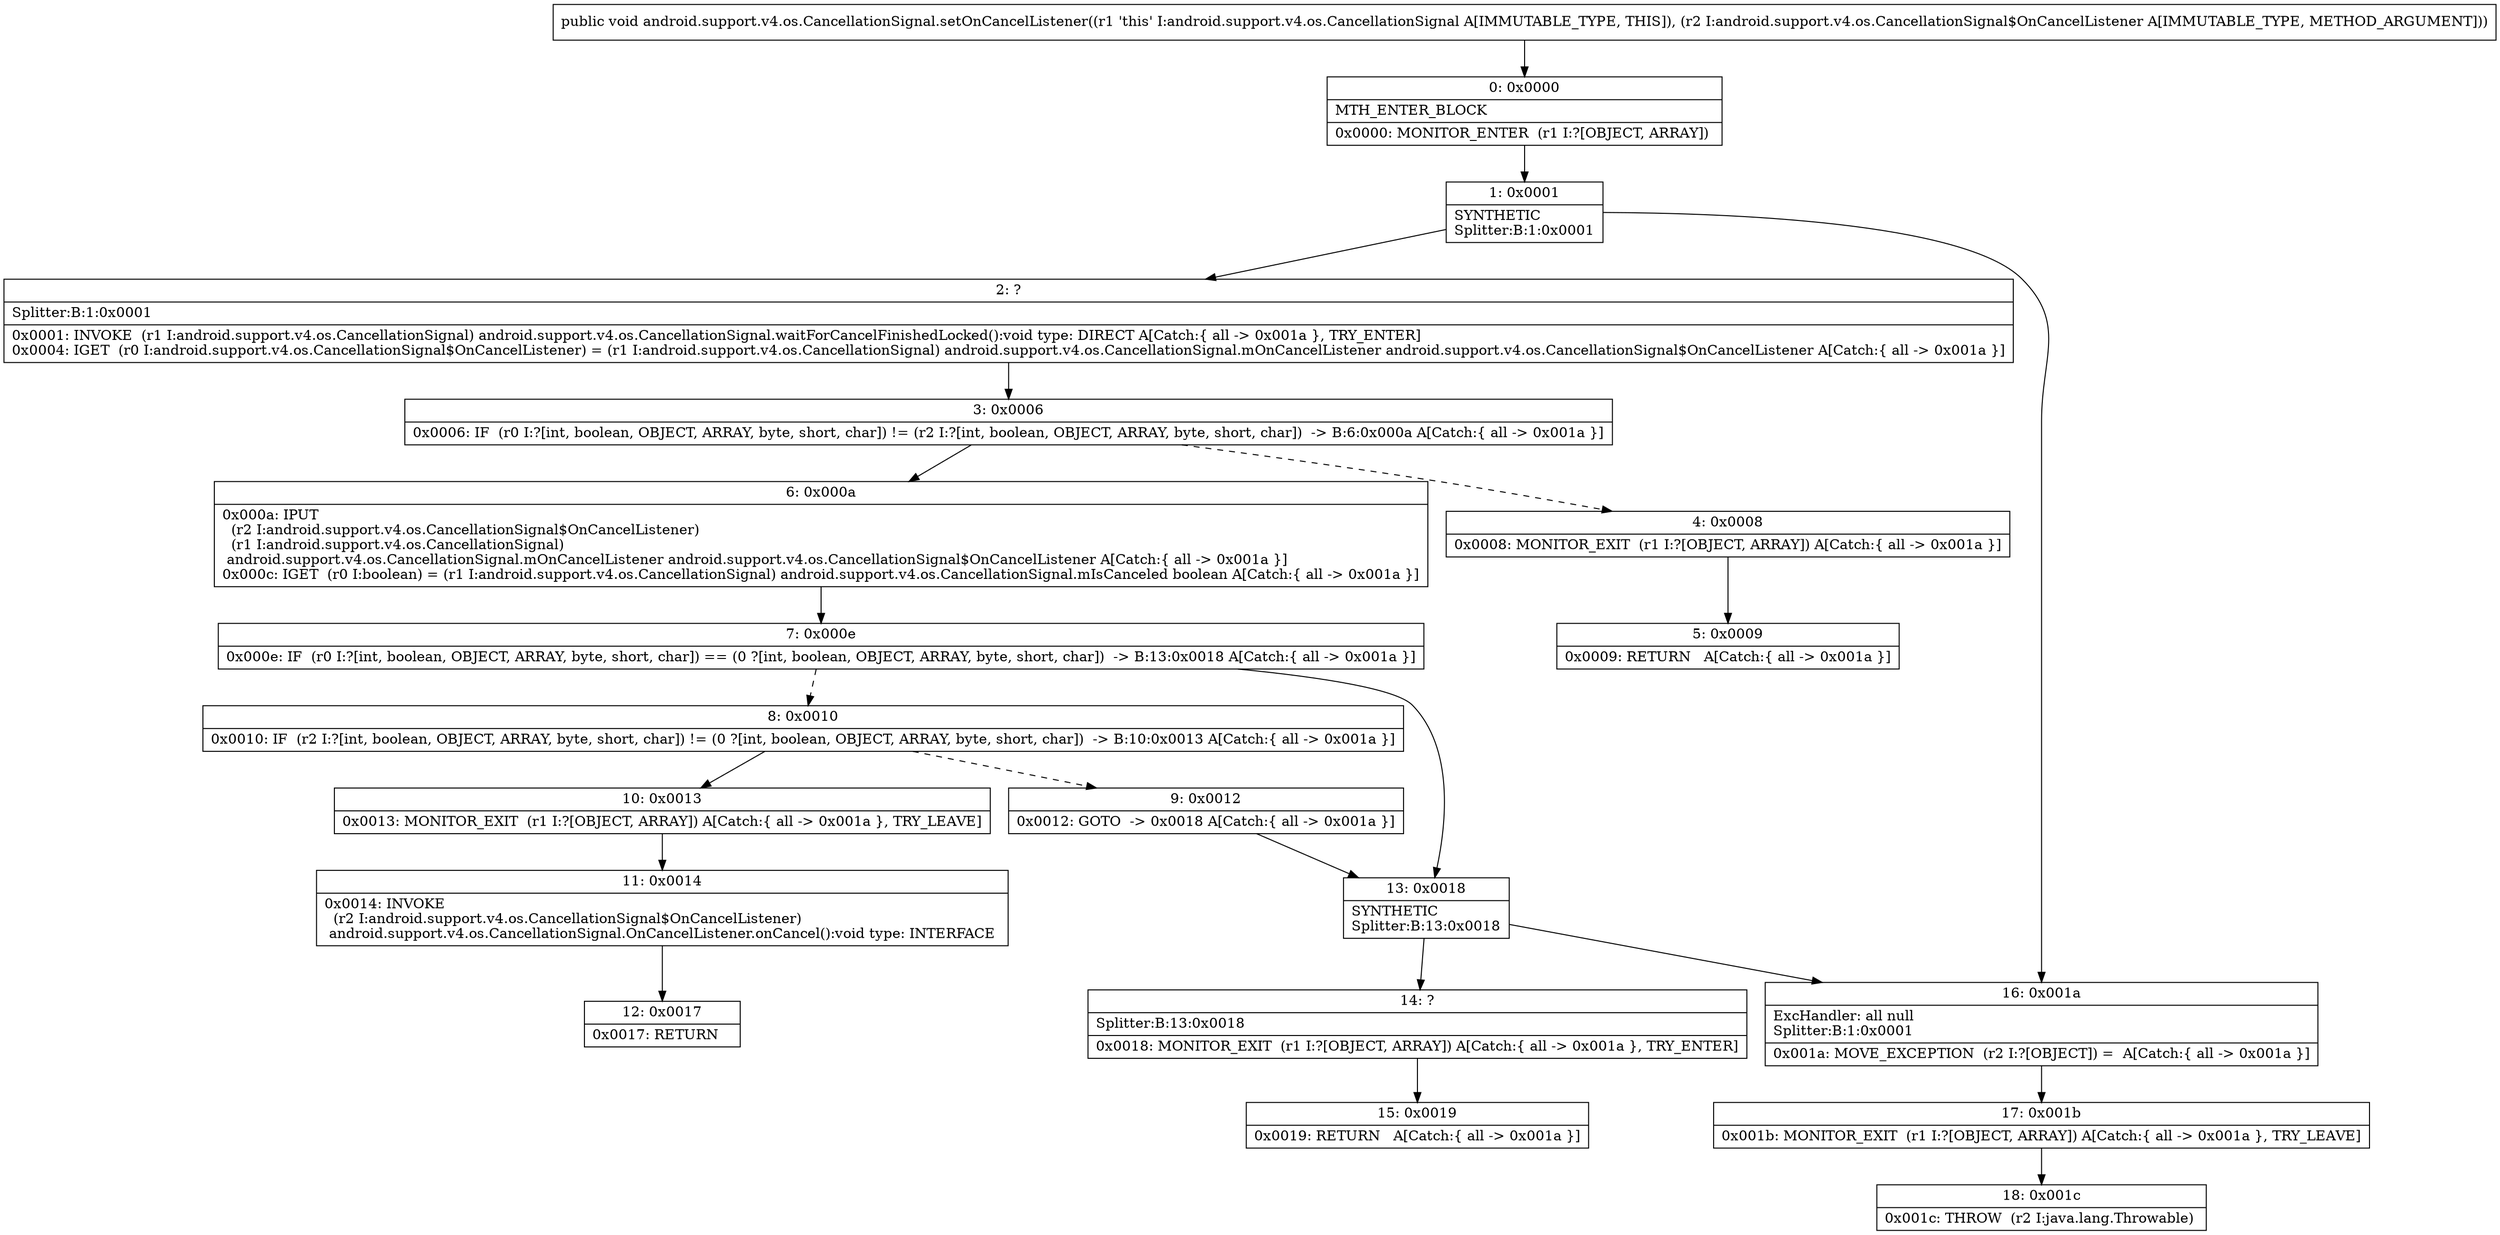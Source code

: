 digraph "CFG forandroid.support.v4.os.CancellationSignal.setOnCancelListener(Landroid\/support\/v4\/os\/CancellationSignal$OnCancelListener;)V" {
Node_0 [shape=record,label="{0\:\ 0x0000|MTH_ENTER_BLOCK\l|0x0000: MONITOR_ENTER  (r1 I:?[OBJECT, ARRAY]) \l}"];
Node_1 [shape=record,label="{1\:\ 0x0001|SYNTHETIC\lSplitter:B:1:0x0001\l}"];
Node_2 [shape=record,label="{2\:\ ?|Splitter:B:1:0x0001\l|0x0001: INVOKE  (r1 I:android.support.v4.os.CancellationSignal) android.support.v4.os.CancellationSignal.waitForCancelFinishedLocked():void type: DIRECT A[Catch:\{ all \-\> 0x001a \}, TRY_ENTER]\l0x0004: IGET  (r0 I:android.support.v4.os.CancellationSignal$OnCancelListener) = (r1 I:android.support.v4.os.CancellationSignal) android.support.v4.os.CancellationSignal.mOnCancelListener android.support.v4.os.CancellationSignal$OnCancelListener A[Catch:\{ all \-\> 0x001a \}]\l}"];
Node_3 [shape=record,label="{3\:\ 0x0006|0x0006: IF  (r0 I:?[int, boolean, OBJECT, ARRAY, byte, short, char]) != (r2 I:?[int, boolean, OBJECT, ARRAY, byte, short, char])  \-\> B:6:0x000a A[Catch:\{ all \-\> 0x001a \}]\l}"];
Node_4 [shape=record,label="{4\:\ 0x0008|0x0008: MONITOR_EXIT  (r1 I:?[OBJECT, ARRAY]) A[Catch:\{ all \-\> 0x001a \}]\l}"];
Node_5 [shape=record,label="{5\:\ 0x0009|0x0009: RETURN   A[Catch:\{ all \-\> 0x001a \}]\l}"];
Node_6 [shape=record,label="{6\:\ 0x000a|0x000a: IPUT  \l  (r2 I:android.support.v4.os.CancellationSignal$OnCancelListener)\l  (r1 I:android.support.v4.os.CancellationSignal)\l android.support.v4.os.CancellationSignal.mOnCancelListener android.support.v4.os.CancellationSignal$OnCancelListener A[Catch:\{ all \-\> 0x001a \}]\l0x000c: IGET  (r0 I:boolean) = (r1 I:android.support.v4.os.CancellationSignal) android.support.v4.os.CancellationSignal.mIsCanceled boolean A[Catch:\{ all \-\> 0x001a \}]\l}"];
Node_7 [shape=record,label="{7\:\ 0x000e|0x000e: IF  (r0 I:?[int, boolean, OBJECT, ARRAY, byte, short, char]) == (0 ?[int, boolean, OBJECT, ARRAY, byte, short, char])  \-\> B:13:0x0018 A[Catch:\{ all \-\> 0x001a \}]\l}"];
Node_8 [shape=record,label="{8\:\ 0x0010|0x0010: IF  (r2 I:?[int, boolean, OBJECT, ARRAY, byte, short, char]) != (0 ?[int, boolean, OBJECT, ARRAY, byte, short, char])  \-\> B:10:0x0013 A[Catch:\{ all \-\> 0x001a \}]\l}"];
Node_9 [shape=record,label="{9\:\ 0x0012|0x0012: GOTO  \-\> 0x0018 A[Catch:\{ all \-\> 0x001a \}]\l}"];
Node_10 [shape=record,label="{10\:\ 0x0013|0x0013: MONITOR_EXIT  (r1 I:?[OBJECT, ARRAY]) A[Catch:\{ all \-\> 0x001a \}, TRY_LEAVE]\l}"];
Node_11 [shape=record,label="{11\:\ 0x0014|0x0014: INVOKE  \l  (r2 I:android.support.v4.os.CancellationSignal$OnCancelListener)\l android.support.v4.os.CancellationSignal.OnCancelListener.onCancel():void type: INTERFACE \l}"];
Node_12 [shape=record,label="{12\:\ 0x0017|0x0017: RETURN   \l}"];
Node_13 [shape=record,label="{13\:\ 0x0018|SYNTHETIC\lSplitter:B:13:0x0018\l}"];
Node_14 [shape=record,label="{14\:\ ?|Splitter:B:13:0x0018\l|0x0018: MONITOR_EXIT  (r1 I:?[OBJECT, ARRAY]) A[Catch:\{ all \-\> 0x001a \}, TRY_ENTER]\l}"];
Node_15 [shape=record,label="{15\:\ 0x0019|0x0019: RETURN   A[Catch:\{ all \-\> 0x001a \}]\l}"];
Node_16 [shape=record,label="{16\:\ 0x001a|ExcHandler: all null\lSplitter:B:1:0x0001\l|0x001a: MOVE_EXCEPTION  (r2 I:?[OBJECT]) =  A[Catch:\{ all \-\> 0x001a \}]\l}"];
Node_17 [shape=record,label="{17\:\ 0x001b|0x001b: MONITOR_EXIT  (r1 I:?[OBJECT, ARRAY]) A[Catch:\{ all \-\> 0x001a \}, TRY_LEAVE]\l}"];
Node_18 [shape=record,label="{18\:\ 0x001c|0x001c: THROW  (r2 I:java.lang.Throwable) \l}"];
MethodNode[shape=record,label="{public void android.support.v4.os.CancellationSignal.setOnCancelListener((r1 'this' I:android.support.v4.os.CancellationSignal A[IMMUTABLE_TYPE, THIS]), (r2 I:android.support.v4.os.CancellationSignal$OnCancelListener A[IMMUTABLE_TYPE, METHOD_ARGUMENT])) }"];
MethodNode -> Node_0;
Node_0 -> Node_1;
Node_1 -> Node_2;
Node_1 -> Node_16;
Node_2 -> Node_3;
Node_3 -> Node_4[style=dashed];
Node_3 -> Node_6;
Node_4 -> Node_5;
Node_6 -> Node_7;
Node_7 -> Node_8[style=dashed];
Node_7 -> Node_13;
Node_8 -> Node_9[style=dashed];
Node_8 -> Node_10;
Node_9 -> Node_13;
Node_10 -> Node_11;
Node_11 -> Node_12;
Node_13 -> Node_14;
Node_13 -> Node_16;
Node_14 -> Node_15;
Node_16 -> Node_17;
Node_17 -> Node_18;
}


